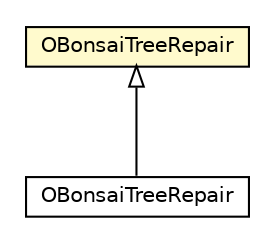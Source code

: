 #!/usr/local/bin/dot
#
# Class diagram 
# Generated by UMLGraph version R5_6-24-gf6e263 (http://www.umlgraph.org/)
#

digraph G {
	edge [fontname="Helvetica",fontsize=10,labelfontname="Helvetica",labelfontsize=10];
	node [fontname="Helvetica",fontsize=10,shape=plaintext];
	nodesep=0.25;
	ranksep=0.5;
	// com.orientechnologies.orient.core.db.tool.OBonsaiTreeRepair
	c1569922 [label=<<table title="com.orientechnologies.orient.core.db.tool.OBonsaiTreeRepair" border="0" cellborder="1" cellspacing="0" cellpadding="2" port="p" bgcolor="lemonChiffon" href="./OBonsaiTreeRepair.html">
		<tr><td><table border="0" cellspacing="0" cellpadding="1">
<tr><td align="center" balign="center"> OBonsaiTreeRepair </td></tr>
		</table></td></tr>
		</table>>, URL="./OBonsaiTreeRepair.html", fontname="Helvetica", fontcolor="black", fontsize=10.0];
	// com.tinkerpop.blueprints.impls.orient.OBonsaiTreeRepair
	c1571971 [label=<<table title="com.tinkerpop.blueprints.impls.orient.OBonsaiTreeRepair" border="0" cellborder="1" cellspacing="0" cellpadding="2" port="p" href="../../../../../tinkerpop/blueprints/impls/orient/OBonsaiTreeRepair.html">
		<tr><td><table border="0" cellspacing="0" cellpadding="1">
<tr><td align="center" balign="center"> OBonsaiTreeRepair </td></tr>
		</table></td></tr>
		</table>>, URL="../../../../../tinkerpop/blueprints/impls/orient/OBonsaiTreeRepair.html", fontname="Helvetica", fontcolor="black", fontsize=10.0];
	//com.tinkerpop.blueprints.impls.orient.OBonsaiTreeRepair extends com.orientechnologies.orient.core.db.tool.OBonsaiTreeRepair
	c1569922:p -> c1571971:p [dir=back,arrowtail=empty];
}

